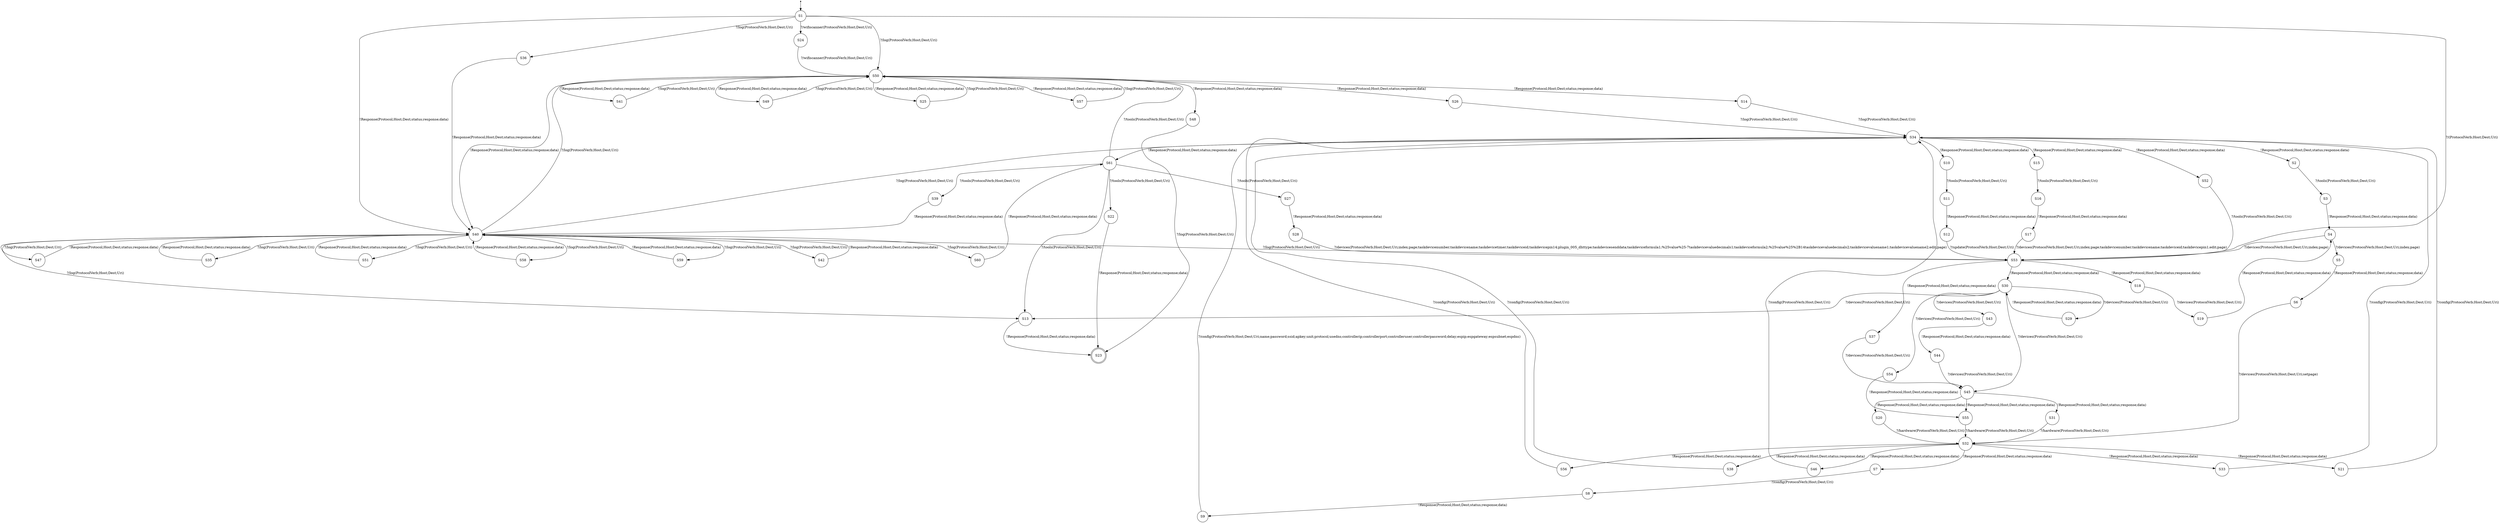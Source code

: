 digraph LTS {
S00[shape=point]
S1[label=S1,shape=circle];
S2[label=S2,shape=circle];
S3[label=S3,shape=circle];
S4[label=S4,shape=circle];
S5[label=S5,shape=circle];
S6[label=S6,shape=circle];
S7[label=S7,shape=circle];
S8[label=S8,shape=circle];
S9[label=S9,shape=circle];
S10[label=S10,shape=circle];
S11[label=S11,shape=circle];
S12[label=S12,shape=circle];
S13[label=S13,shape=circle];
S14[label=S14,shape=circle];
S15[label=S15,shape=circle];
S16[label=S16,shape=circle];
S17[label=S17,shape=circle];
S18[label=S18,shape=circle];
S19[label=S19,shape=circle];
S20[label=S20,shape=circle];
S21[label=S21,shape=circle];
S22[label=S22,shape=circle];
S23[label=S23,shape=doublecircle];
S24[label=S24,shape=circle];
S25[label=S25,shape=circle];
S26[label=S26,shape=circle];
S27[label=S27,shape=circle];
S28[label=S28,shape=circle];
S29[label=S29,shape=circle];
S30[label=S30,shape=circle];
S31[label=S31,shape=circle];
S32[label=S32,shape=circle];
S33[label=S33,shape=circle];
S34[label=S34,shape=circle];
S35[label=S35,shape=circle];
S36[label=S36,shape=circle];
S37[label=S37,shape=circle];
S38[label=S38,shape=circle];
S39[label=S39,shape=circle];
S40[label=S40,shape=circle];
S41[label=S41,shape=circle];
S42[label=S42,shape=circle];
S43[label=S43,shape=circle];
S44[label=S44,shape=circle];
S45[label=S45,shape=circle];
S46[label=S46,shape=circle];
S47[label=S47,shape=circle];
S48[label=S48,shape=circle];
S49[label=S49,shape=circle];
S50[label=S50,shape=circle];
S51[label=S51,shape=circle];
S52[label=S52,shape=circle];
S53[label=S53,shape=circle];
S54[label=S54,shape=circle];
S55[label=S55,shape=circle];
S56[label=S56,shape=circle];
S57[label=S57,shape=circle];
S58[label=S58,shape=circle];
S59[label=S59,shape=circle];
S60[label=S60,shape=circle];
S61[label=S61,shape=circle];
S00 -> S1
S1 -> S24[label ="?/wifiscanner(ProtocolVerb;Host;Dest;Uri)"];
S1 -> S36[label ="?/log(ProtocolVerb;Host;Dest;Uri)"];
S1 -> S40[label ="!Response(Protocol;Host;Dest;status;response;data)"];
S1 -> S50[label ="?/log(ProtocolVerb;Host;Dest;Uri)"];
S1 -> S53[label ="?/(ProtocolVerb;Host;Dest;Uri)"];
S2 -> S3[label ="?/tools(ProtocolVerb;Host;Dest;Uri)"];
S3 -> S4[label ="!Response(Protocol;Host;Dest;status;response;data)"];
S4 -> S5[label ="?/devices(ProtocolVerb;Host;Dest;Uri;index;page)"];
S4 -> S53[label ="?/devices(ProtocolVerb;Host;Dest;Uri;index;page)"];
S5 -> S6[label ="!Response(Protocol;Host;Dest;status;response;data)"];
S6 -> S32[label ="?/devices(ProtocolVerb;Host;Dest;Uri;setpage)"];
S7 -> S8[label ="?/config(ProtocolVerb;Host;Dest;Uri)"];
S8 -> S9[label ="!Response(Protocol;Host;Dest;status;response;data)"];
S9 -> S34[label ="?/config(ProtocolVerb;Host;Dest;Uri;name;password;ssid;apkey;unit;protocol;usedns;controllerip;controllerport;controlleruser;controllerpassword;delay;espip;espgateway;espsubnet;espdns)"];
S10 -> S11[label ="?/tools(ProtocolVerb;Host;Dest;Uri)"];
S11 -> S12[label ="!Response(Protocol;Host;Dest;status;response;data)"];
S12 -> S53[label ="?/update(ProtocolVerb;Host;Dest;Uri)"];
S13 -> S23[label ="!Response(Protocol;Host;Dest;status;response;data)"];
S14 -> S34[label ="?/log(ProtocolVerb;Host;Dest;Uri)"];
S15 -> S16[label ="?/tools(ProtocolVerb;Host;Dest;Uri)"];
S16 -> S17[label ="!Response(Protocol;Host;Dest;status;response;data)"];
S17 -> S53[label ="?/devices(ProtocolVerb;Host;Dest;Uri;index;page;taskdevicenumber;taskdevicename;taskdeviceid;taskdevicepin1;edit;page)"];
S18 -> S19[label ="?/devices(ProtocolVerb;Host;Dest;Uri)"];
S19 -> S4[label ="!Response(Protocol;Host;Dest;status;response;data)"];
S20 -> S32[label ="?/hardware(ProtocolVerb;Host;Dest;Uri)"];
S21 -> S34[label ="?/config(ProtocolVerb;Host;Dest;Uri)"];
S22 -> S23[label ="!Response(Protocol;Host;Dest;status;response;data)"];
S24 -> S50[label ="?/wifiscanner(ProtocolVerb;Host;Dest;Uri)"];
S25 -> S50[label ="?/log(ProtocolVerb;Host;Dest;Uri)"];
S26 -> S34[label ="?/log(ProtocolVerb;Host;Dest;Uri)"];
S27 -> S28[label ="!Response(Protocol;Host;Dest;status;response;data)"];
S28 -> S53[label ="?/devices(ProtocolVerb;Host;Dest;Uri;index;page;taskdevicenumber;taskdevicename;taskdevicetimer;taskdeviceid;taskdevicepin14;plugin_005_dhttype;taskdevicesenddata;taskdeviceformula1;%25value%25-7taskdevicevaluedecimals1;taskdeviceformula2;%25value%25%2B14taskdevicevaluedecimals2;taskdevicevaluename1;taskdevicevaluename2;edit;page)"];
S29 -> S30[label ="!Response(Protocol;Host;Dest;status;response;data)"];
S30 -> S13[label ="?/devices(ProtocolVerb;Host;Dest;Uri)"];
S30 -> S29[label ="?/devices(ProtocolVerb;Host;Dest;Uri)"];
S30 -> S43[label ="?/devices(ProtocolVerb;Host;Dest;Uri)"];
S30 -> S45[label ="?/devices(ProtocolVerb;Host;Dest;Uri)"];
S30 -> S54[label ="?/devices(ProtocolVerb;Host;Dest;Uri)"];
S31 -> S32[label ="?/hardware(ProtocolVerb;Host;Dest;Uri)"];
S32 -> S7[label ="!Response(Protocol;Host;Dest;status;response;data)"];
S32 -> S21[label ="!Response(Protocol;Host;Dest;status;response;data)"];
S32 -> S33[label ="!Response(Protocol;Host;Dest;status;response;data)"];
S32 -> S38[label ="!Response(Protocol;Host;Dest;status;response;data)"];
S32 -> S46[label ="!Response(Protocol;Host;Dest;status;response;data)"];
S32 -> S56[label ="!Response(Protocol;Host;Dest;status;response;data)"];
S33 -> S34[label ="?/config(ProtocolVerb;Host;Dest;Uri)"];
S34 -> S2[label ="!Response(Protocol;Host;Dest;status;response;data)"];
S34 -> S10[label ="!Response(Protocol;Host;Dest;status;response;data)"];
S34 -> S15[label ="!Response(Protocol;Host;Dest;status;response;data)"];
S34 -> S52[label ="!Response(Protocol;Host;Dest;status;response;data)"];
S34 -> S61[label ="!Response(Protocol;Host;Dest;status;response;data)"];
S35 -> S40[label ="!Response(Protocol;Host;Dest;status;response;data)"];
S36 -> S40[label ="!Response(Protocol;Host;Dest;status;response;data)"];
S37 -> S45[label ="?/devices(ProtocolVerb;Host;Dest;Uri)"];
S38 -> S34[label ="?/config(ProtocolVerb;Host;Dest;Uri)"];
S39 -> S40[label ="!Response(Protocol;Host;Dest;status;response;data)"];
S40 -> S13[label ="?/log(ProtocolVerb;Host;Dest;Uri)"];
S40 -> S34[label ="?/log(ProtocolVerb;Host;Dest;Uri)"];
S40 -> S35[label ="?/log(ProtocolVerb;Host;Dest;Uri)"];
S40 -> S42[label ="?/log(ProtocolVerb;Host;Dest;Uri)"];
S40 -> S47[label ="?/log(ProtocolVerb;Host;Dest;Uri)"];
S40 -> S50[label ="?/log(ProtocolVerb;Host;Dest;Uri)"];
S40 -> S51[label ="?/log(ProtocolVerb;Host;Dest;Uri)"];
S40 -> S53[label ="?/log(ProtocolVerb;Host;Dest;Uri)"];
S40 -> S58[label ="?/log(ProtocolVerb;Host;Dest;Uri)"];
S40 -> S59[label ="?/log(ProtocolVerb;Host;Dest;Uri)"];
S40 -> S60[label ="?/log(ProtocolVerb;Host;Dest;Uri)"];
S41 -> S50[label ="?/log(ProtocolVerb;Host;Dest;Uri)"];
S42 -> S40[label ="!Response(Protocol;Host;Dest;status;response;data)"];
S43 -> S44[label ="!Response(Protocol;Host;Dest;status;response;data)"];
S44 -> S45[label ="?/devices(ProtocolVerb;Host;Dest;Uri)"];
S45 -> S20[label ="!Response(Protocol;Host;Dest;status;response;data)"];
S45 -> S31[label ="!Response(Protocol;Host;Dest;status;response;data)"];
S45 -> S55[label ="!Response(Protocol;Host;Dest;status;response;data)"];
S46 -> S34[label ="?/config(ProtocolVerb;Host;Dest;Uri)"];
S47 -> S40[label ="!Response(Protocol;Host;Dest;status;response;data)"];
S48 -> S23[label ="?/log(ProtocolVerb;Host;Dest;Uri)"];
S49 -> S50[label ="?/log(ProtocolVerb;Host;Dest;Uri)"];
S50 -> S14[label ="!Response(Protocol;Host;Dest;status;response;data)"];
S50 -> S25[label ="!Response(Protocol;Host;Dest;status;response;data)"];
S50 -> S26[label ="!Response(Protocol;Host;Dest;status;response;data)"];
S50 -> S40[label ="!Response(Protocol;Host;Dest;status;response;data)"];
S50 -> S41[label ="!Response(Protocol;Host;Dest;status;response;data)"];
S50 -> S48[label ="!Response(Protocol;Host;Dest;status;response;data)"];
S50 -> S49[label ="!Response(Protocol;Host;Dest;status;response;data)"];
S50 -> S57[label ="!Response(Protocol;Host;Dest;status;response;data)"];
S51 -> S40[label ="!Response(Protocol;Host;Dest;status;response;data)"];
S52 -> S53[label ="?/tools(ProtocolVerb;Host;Dest;Uri)"];
S53 -> S18[label ="!Response(Protocol;Host;Dest;status;response;data)"];
S53 -> S30[label ="!Response(Protocol;Host;Dest;status;response;data)"];
S53 -> S37[label ="!Response(Protocol;Host;Dest;status;response;data)"];
S54 -> S55[label ="!Response(Protocol;Host;Dest;status;response;data)"];
S55 -> S32[label ="?/hardware(ProtocolVerb;Host;Dest;Uri)"];
S56 -> S34[label ="?/config(ProtocolVerb;Host;Dest;Uri)"];
S57 -> S50[label ="?/log(ProtocolVerb;Host;Dest;Uri)"];
S58 -> S40[label ="!Response(Protocol;Host;Dest;status;response;data)"];
S59 -> S40[label ="!Response(Protocol;Host;Dest;status;response;data)"];
S60 -> S61[label ="!Response(Protocol;Host;Dest;status;response;data)"];
S61 -> S13[label ="?/tools(ProtocolVerb;Host;Dest;Uri)"];
S61 -> S22[label ="?/tools(ProtocolVerb;Host;Dest;Uri)"];
S61 -> S27[label ="?/tools(ProtocolVerb;Host;Dest;Uri)"];
S61 -> S39[label ="?/tools(ProtocolVerb;Host;Dest;Uri)"];
S61 -> S50[label ="?/tools(ProtocolVerb;Host;Dest;Uri)"];
}
